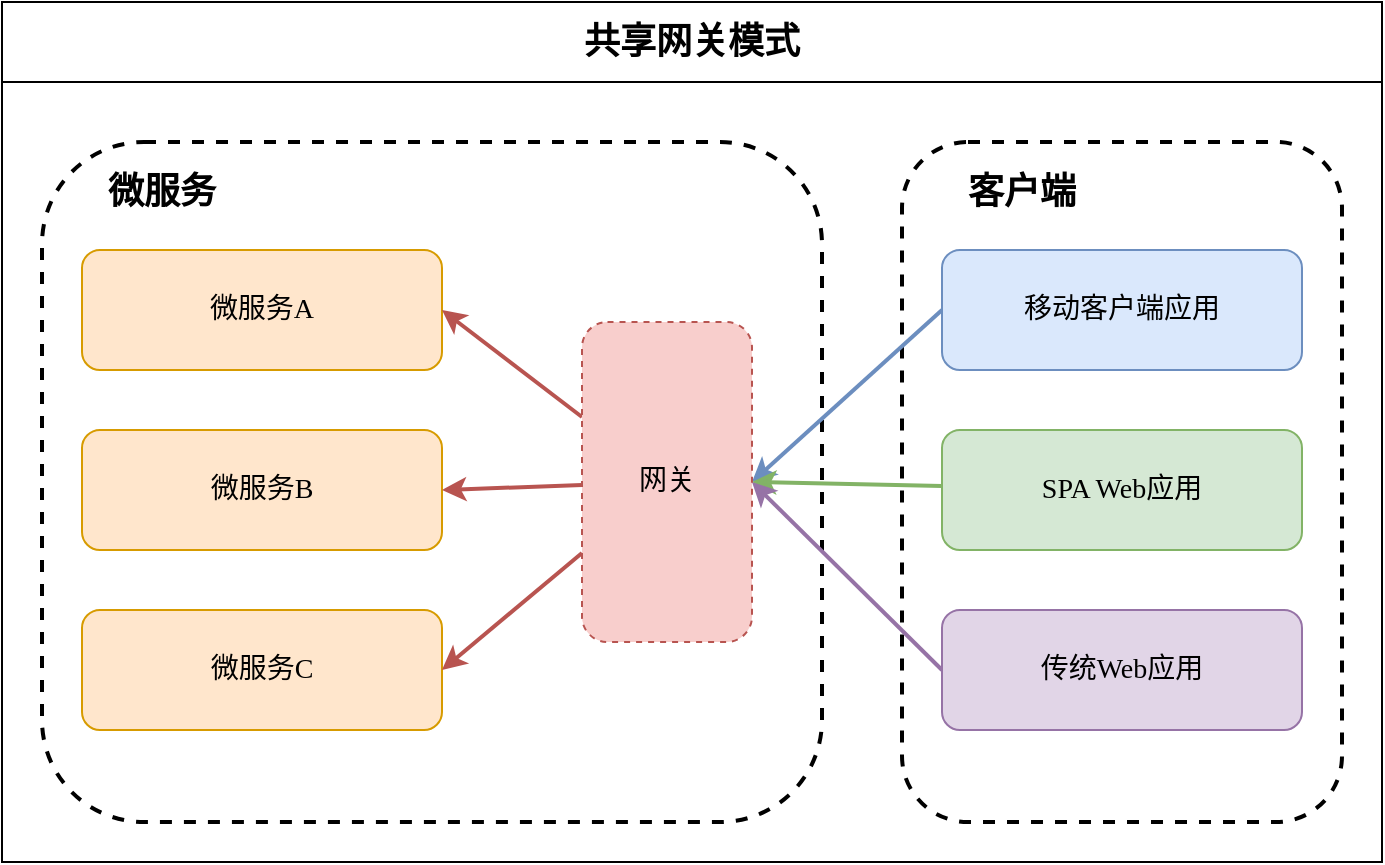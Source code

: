 <mxfile version="13.6.2" type="device"><diagram id="HYc2uvDlB73rFiQLCLxc" name="第 1 页"><mxGraphModel dx="1088" dy="872" grid="1" gridSize="10" guides="1" tooltips="1" connect="1" arrows="1" fold="1" page="1" pageScale="1" pageWidth="827" pageHeight="1169" math="0" shadow="0"><root><mxCell id="0"/><mxCell id="1" parent="0"/><mxCell id="EUIHVO4bDghtZlE5flod-21" value="" style="rounded=0;whiteSpace=wrap;html=1;fillColor=none;fontSize=18;fontFamily=Comic Sans MS;" parent="1" vertex="1"><mxGeometry x="50" y="70" width="690" height="430" as="geometry"/></mxCell><mxCell id="EUIHVO4bDghtZlE5flod-9" value="" style="rounded=1;whiteSpace=wrap;html=1;dashed=1;fillColor=none;fontFamily=Comic Sans MS;strokeWidth=2;" parent="1" vertex="1"><mxGeometry x="500" y="140" width="220" height="340" as="geometry"/></mxCell><mxCell id="EUIHVO4bDghtZlE5flod-1" value="" style="rounded=1;whiteSpace=wrap;html=1;dashed=1;fillColor=none;fontFamily=Comic Sans MS;strokeWidth=2;" parent="1" vertex="1"><mxGeometry x="70" y="140" width="390" height="340" as="geometry"/></mxCell><mxCell id="EUIHVO4bDghtZlE5flod-2" value="微服务A" style="rounded=1;whiteSpace=wrap;html=1;fillColor=#ffe6cc;strokeColor=#d79b00;fontSize=14;fontFamily=Comic Sans MS;" parent="1" vertex="1"><mxGeometry x="90" y="194" width="180" height="60" as="geometry"/></mxCell><mxCell id="EUIHVO4bDghtZlE5flod-3" value="微服务B" style="rounded=1;whiteSpace=wrap;html=1;fillColor=#ffe6cc;strokeColor=#d79b00;fontSize=14;fontFamily=Comic Sans MS;" parent="1" vertex="1"><mxGeometry x="90" y="284" width="180" height="60" as="geometry"/></mxCell><mxCell id="EUIHVO4bDghtZlE5flod-7" value="微服务C" style="rounded=1;whiteSpace=wrap;html=1;fillColor=#ffe6cc;strokeColor=#d79b00;fontSize=14;fontFamily=Comic Sans MS;" parent="1" vertex="1"><mxGeometry x="90" y="374" width="180" height="60" as="geometry"/></mxCell><mxCell id="EUIHVO4bDghtZlE5flod-8" value="微服务" style="text;html=1;strokeColor=none;fillColor=none;align=center;verticalAlign=middle;whiteSpace=wrap;rounded=0;fontSize=18;fontStyle=1;fontFamily=Comic Sans MS;" parent="1" vertex="1"><mxGeometry x="90" y="150" width="80" height="30" as="geometry"/></mxCell><mxCell id="ScUpA2mnb8qd_SUTSknH-2" style="orthogonalLoop=1;jettySize=auto;html=1;entryX=1;entryY=0.5;entryDx=0;entryDy=0;fontFamily=Comic Sans MS;fontSize=14;strokeWidth=2;exitX=0;exitY=0.5;exitDx=0;exitDy=0;fillColor=#dae8fc;strokeColor=#6c8ebf;" parent="1" source="EUIHVO4bDghtZlE5flod-10" target="ScUpA2mnb8qd_SUTSknH-1" edge="1"><mxGeometry relative="1" as="geometry"/></mxCell><mxCell id="EUIHVO4bDghtZlE5flod-10" value="移动客户端应用" style="rounded=1;whiteSpace=wrap;html=1;fillColor=#dae8fc;strokeColor=#6c8ebf;fontSize=14;fontFamily=Comic Sans MS;" parent="1" vertex="1"><mxGeometry x="520" y="194" width="180" height="60" as="geometry"/></mxCell><mxCell id="ScUpA2mnb8qd_SUTSknH-4" style="orthogonalLoop=1;jettySize=auto;html=1;entryX=1;entryY=0.5;entryDx=0;entryDy=0;fontFamily=Comic Sans MS;fontSize=14;strokeWidth=2;fillColor=#d5e8d4;strokeColor=#82b366;" parent="1" source="EUIHVO4bDghtZlE5flod-11" target="ScUpA2mnb8qd_SUTSknH-1" edge="1"><mxGeometry relative="1" as="geometry"/></mxCell><mxCell id="EUIHVO4bDghtZlE5flod-11" value="SPA Web应用" style="rounded=1;whiteSpace=wrap;html=1;fillColor=#d5e8d4;strokeColor=#82b366;fontSize=14;fontFamily=Comic Sans MS;" parent="1" vertex="1"><mxGeometry x="520" y="284" width="180" height="60" as="geometry"/></mxCell><mxCell id="ScUpA2mnb8qd_SUTSknH-5" style="orthogonalLoop=1;jettySize=auto;html=1;entryX=1;entryY=0.5;entryDx=0;entryDy=0;fontFamily=Comic Sans MS;fontSize=14;strokeWidth=2;exitX=0;exitY=0.5;exitDx=0;exitDy=0;fillColor=#e1d5e7;strokeColor=#9673a6;" parent="1" source="EUIHVO4bDghtZlE5flod-12" target="ScUpA2mnb8qd_SUTSknH-1" edge="1"><mxGeometry relative="1" as="geometry"/></mxCell><mxCell id="EUIHVO4bDghtZlE5flod-12" value="传统Web应用" style="rounded=1;whiteSpace=wrap;html=1;fillColor=#e1d5e7;strokeColor=#9673a6;fontSize=14;fontFamily=Comic Sans MS;" parent="1" vertex="1"><mxGeometry x="520" y="374" width="180" height="60" as="geometry"/></mxCell><mxCell id="EUIHVO4bDghtZlE5flod-13" value="客户端" style="text;html=1;strokeColor=none;fillColor=none;align=center;verticalAlign=middle;whiteSpace=wrap;rounded=0;fontSize=18;fontStyle=1;fontFamily=Comic Sans MS;" parent="1" vertex="1"><mxGeometry x="520" y="150" width="80" height="30" as="geometry"/></mxCell><mxCell id="EUIHVO4bDghtZlE5flod-23" value="" style="rounded=0;whiteSpace=wrap;html=1;fillColor=none;fontSize=18;fontFamily=Comic Sans MS;" parent="1" vertex="1"><mxGeometry x="50" y="70" width="690" height="40" as="geometry"/></mxCell><mxCell id="EUIHVO4bDghtZlE5flod-24" value="共享网关模式" style="text;html=1;strokeColor=none;fillColor=none;align=center;verticalAlign=middle;whiteSpace=wrap;rounded=0;fontSize=18;fontStyle=1;fontFamily=Comic Sans MS;" parent="1" vertex="1"><mxGeometry x="320" y="80" width="150" height="20" as="geometry"/></mxCell><mxCell id="ScUpA2mnb8qd_SUTSknH-6" style="orthogonalLoop=1;jettySize=auto;html=1;entryX=1;entryY=0.5;entryDx=0;entryDy=0;fontFamily=Comic Sans MS;fontSize=14;strokeWidth=2;strokeColor=#b85450;fillColor=#f8cecc;" parent="1" source="ScUpA2mnb8qd_SUTSknH-1" target="EUIHVO4bDghtZlE5flod-2" edge="1"><mxGeometry relative="1" as="geometry"/></mxCell><mxCell id="ScUpA2mnb8qd_SUTSknH-7" style="orthogonalLoop=1;jettySize=auto;html=1;entryX=1;entryY=0.5;entryDx=0;entryDy=0;fontFamily=Comic Sans MS;fontSize=14;strokeWidth=2;strokeColor=#b85450;fillColor=#f8cecc;" parent="1" source="ScUpA2mnb8qd_SUTSknH-1" target="EUIHVO4bDghtZlE5flod-3" edge="1"><mxGeometry relative="1" as="geometry"/></mxCell><mxCell id="ScUpA2mnb8qd_SUTSknH-8" style="orthogonalLoop=1;jettySize=auto;html=1;entryX=1;entryY=0.5;entryDx=0;entryDy=0;fontFamily=Comic Sans MS;fontSize=14;strokeWidth=2;strokeColor=#b85450;fillColor=#f8cecc;" parent="1" source="ScUpA2mnb8qd_SUTSknH-1" target="EUIHVO4bDghtZlE5flod-7" edge="1"><mxGeometry relative="1" as="geometry"/></mxCell><mxCell id="ScUpA2mnb8qd_SUTSknH-1" value="网关" style="rounded=1;whiteSpace=wrap;html=1;dashed=1;fillColor=#f8cecc;strokeColor=#b85450;fontSize=14;fontFamily=Comic Sans MS;" parent="1" vertex="1"><mxGeometry x="340" y="230" width="85" height="160" as="geometry"/></mxCell></root></mxGraphModel></diagram></mxfile>